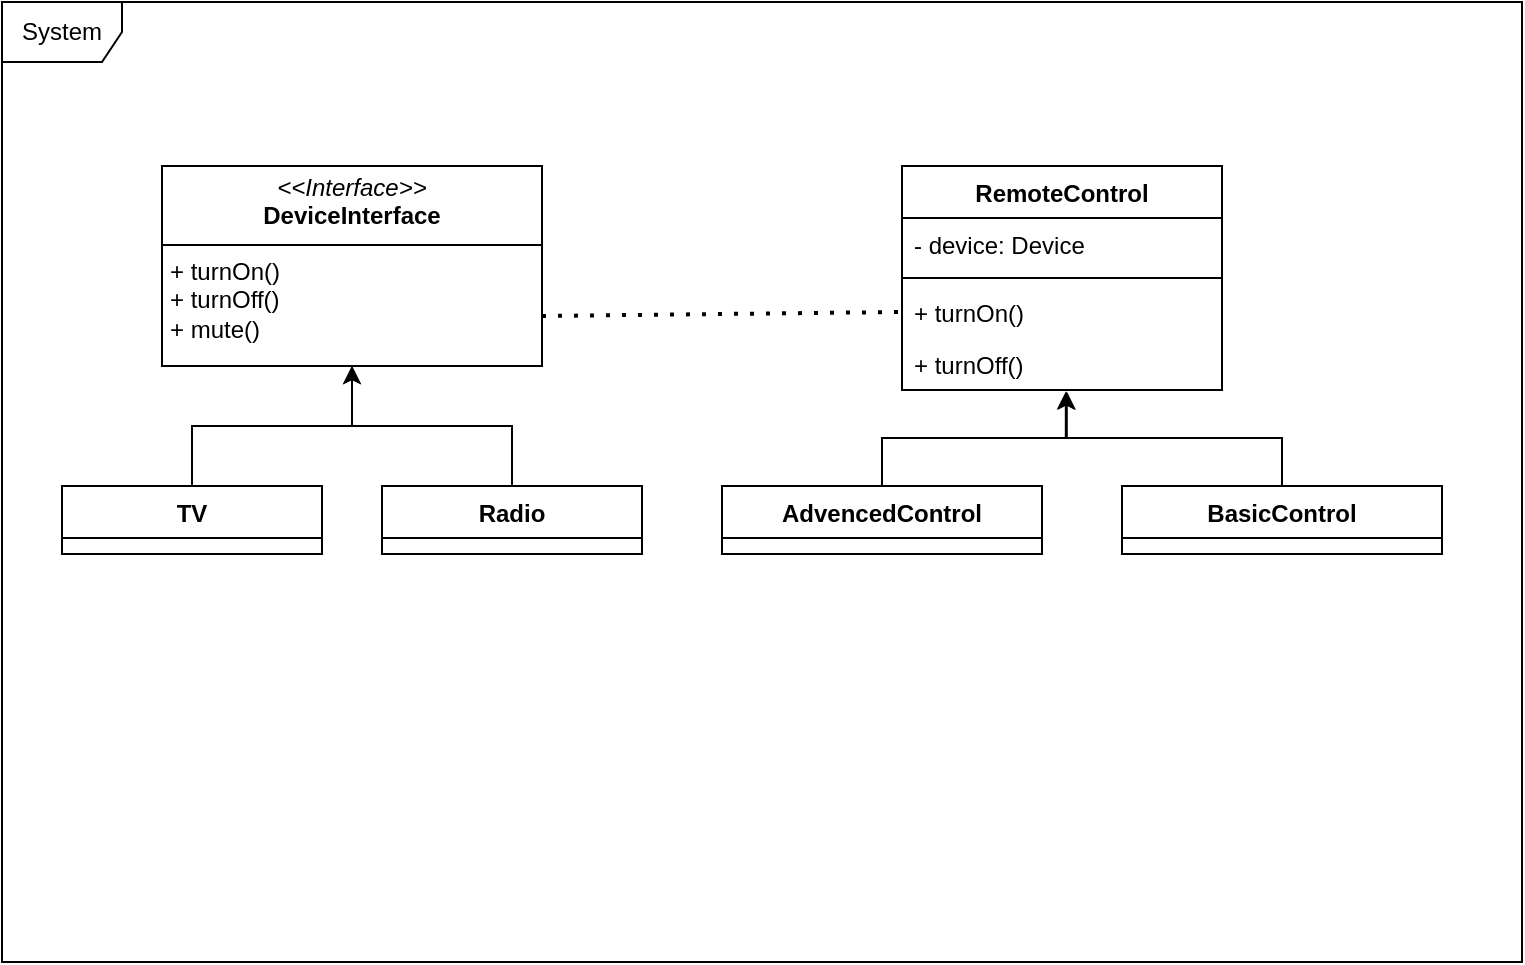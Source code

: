 <mxfile version="26.2.14">
  <diagram name="Página-1" id="r2bvop4C-KoJWWGskxlp">
    <mxGraphModel dx="1678" dy="844" grid="1" gridSize="10" guides="1" tooltips="1" connect="1" arrows="1" fold="1" page="1" pageScale="1" pageWidth="827" pageHeight="1169" math="0" shadow="0">
      <root>
        <mxCell id="0" />
        <mxCell id="1" parent="0" />
        <mxCell id="rAoNcaFQ0cFfPluoz4KQ-1" value="System" style="shape=umlFrame;whiteSpace=wrap;html=1;pointerEvents=0;" parent="1" vertex="1">
          <mxGeometry x="30" y="80" width="760" height="480" as="geometry" />
        </mxCell>
        <mxCell id="rAoNcaFQ0cFfPluoz4KQ-11" value="&lt;p style=&quot;margin:0px;margin-top:4px;text-align:center;&quot;&gt;&lt;i&gt;&amp;lt;&amp;lt;Interface&amp;gt;&amp;gt;&lt;/i&gt;&lt;br&gt;&lt;b&gt;DeviceInterface&lt;/b&gt;&lt;/p&gt;&lt;hr size=&quot;1&quot; style=&quot;border-style:solid;&quot;&gt;&lt;p style=&quot;margin:0px;margin-left:4px;&quot;&gt;&lt;/p&gt;&lt;p style=&quot;margin:0px;margin-left:4px;&quot;&gt;+ turnOn()&lt;/p&gt;&lt;p style=&quot;margin:0px;margin-left:4px;&quot;&gt;+ turnOff()&lt;/p&gt;&lt;p style=&quot;margin:0px;margin-left:4px;&quot;&gt;+ mute()&lt;/p&gt;" style="verticalAlign=top;align=left;overflow=fill;html=1;whiteSpace=wrap;" parent="1" vertex="1">
          <mxGeometry x="110" y="162" width="190" height="100" as="geometry" />
        </mxCell>
        <mxCell id="t7F2vG-jCpXyUcP14OOB-8" style="edgeStyle=orthogonalEdgeStyle;rounded=0;orthogonalLoop=1;jettySize=auto;html=1;entryX=0.5;entryY=1;entryDx=0;entryDy=0;" edge="1" parent="1" source="9-CS1UIOnBhrdMq_kwQL-1" target="rAoNcaFQ0cFfPluoz4KQ-11">
          <mxGeometry relative="1" as="geometry" />
        </mxCell>
        <mxCell id="9-CS1UIOnBhrdMq_kwQL-1" value="TV" style="swimlane;fontStyle=1;align=center;verticalAlign=top;childLayout=stackLayout;horizontal=1;startSize=26;horizontalStack=0;resizeParent=1;resizeParentMax=0;resizeLast=0;collapsible=1;marginBottom=0;whiteSpace=wrap;html=1;" parent="1" vertex="1">
          <mxGeometry x="60" y="322" width="130" height="34" as="geometry" />
        </mxCell>
        <mxCell id="t7F2vG-jCpXyUcP14OOB-2" value="RemoteControl" style="swimlane;fontStyle=1;align=center;verticalAlign=top;childLayout=stackLayout;horizontal=1;startSize=26;horizontalStack=0;resizeParent=1;resizeParentMax=0;resizeLast=0;collapsible=1;marginBottom=0;whiteSpace=wrap;html=1;" vertex="1" parent="1">
          <mxGeometry x="480" y="162" width="160" height="112" as="geometry" />
        </mxCell>
        <mxCell id="t7F2vG-jCpXyUcP14OOB-3" value="- device: Device" style="text;strokeColor=none;fillColor=none;align=left;verticalAlign=top;spacingLeft=4;spacingRight=4;overflow=hidden;rotatable=0;points=[[0,0.5],[1,0.5]];portConstraint=eastwest;whiteSpace=wrap;html=1;" vertex="1" parent="t7F2vG-jCpXyUcP14OOB-2">
          <mxGeometry y="26" width="160" height="26" as="geometry" />
        </mxCell>
        <mxCell id="t7F2vG-jCpXyUcP14OOB-5" value="" style="line;strokeWidth=1;fillColor=none;align=left;verticalAlign=middle;spacingTop=-1;spacingLeft=3;spacingRight=3;rotatable=0;labelPosition=right;points=[];portConstraint=eastwest;strokeColor=inherit;" vertex="1" parent="t7F2vG-jCpXyUcP14OOB-2">
          <mxGeometry y="52" width="160" height="8" as="geometry" />
        </mxCell>
        <mxCell id="t7F2vG-jCpXyUcP14OOB-6" value="+ turnOn()" style="text;strokeColor=none;fillColor=none;align=left;verticalAlign=top;spacingLeft=4;spacingRight=4;overflow=hidden;rotatable=0;points=[[0,0.5],[1,0.5]];portConstraint=eastwest;whiteSpace=wrap;html=1;" vertex="1" parent="t7F2vG-jCpXyUcP14OOB-2">
          <mxGeometry y="60" width="160" height="26" as="geometry" />
        </mxCell>
        <mxCell id="t7F2vG-jCpXyUcP14OOB-10" value="+ turnOff()" style="text;strokeColor=none;fillColor=none;align=left;verticalAlign=top;spacingLeft=4;spacingRight=4;overflow=hidden;rotatable=0;points=[[0,0.5],[1,0.5]];portConstraint=eastwest;whiteSpace=wrap;html=1;" vertex="1" parent="t7F2vG-jCpXyUcP14OOB-2">
          <mxGeometry y="86" width="160" height="26" as="geometry" />
        </mxCell>
        <mxCell id="t7F2vG-jCpXyUcP14OOB-9" style="edgeStyle=orthogonalEdgeStyle;rounded=0;orthogonalLoop=1;jettySize=auto;html=1;entryX=0.5;entryY=1;entryDx=0;entryDy=0;" edge="1" parent="1" source="t7F2vG-jCpXyUcP14OOB-7" target="rAoNcaFQ0cFfPluoz4KQ-11">
          <mxGeometry relative="1" as="geometry" />
        </mxCell>
        <mxCell id="t7F2vG-jCpXyUcP14OOB-7" value="Radio" style="swimlane;fontStyle=1;align=center;verticalAlign=top;childLayout=stackLayout;horizontal=1;startSize=26;horizontalStack=0;resizeParent=1;resizeParentMax=0;resizeLast=0;collapsible=1;marginBottom=0;whiteSpace=wrap;html=1;" vertex="1" parent="1">
          <mxGeometry x="220" y="322" width="130" height="34" as="geometry" />
        </mxCell>
        <mxCell id="t7F2vG-jCpXyUcP14OOB-11" value="" style="endArrow=none;dashed=1;html=1;dashPattern=1 3;strokeWidth=2;rounded=0;exitX=1;exitY=0.75;exitDx=0;exitDy=0;entryX=0;entryY=0.5;entryDx=0;entryDy=0;" edge="1" parent="1" source="rAoNcaFQ0cFfPluoz4KQ-11" target="t7F2vG-jCpXyUcP14OOB-6">
          <mxGeometry width="50" height="50" relative="1" as="geometry">
            <mxPoint x="370" y="240" as="sourcePoint" />
            <mxPoint x="420" y="190" as="targetPoint" />
          </mxGeometry>
        </mxCell>
        <mxCell id="t7F2vG-jCpXyUcP14OOB-12" value="AdvencedControl" style="swimlane;fontStyle=1;align=center;verticalAlign=top;childLayout=stackLayout;horizontal=1;startSize=26;horizontalStack=0;resizeParent=1;resizeParentMax=0;resizeLast=0;collapsible=1;marginBottom=0;whiteSpace=wrap;html=1;" vertex="1" parent="1">
          <mxGeometry x="390" y="322" width="160" height="34" as="geometry" />
        </mxCell>
        <mxCell id="t7F2vG-jCpXyUcP14OOB-17" value="BasicControl" style="swimlane;fontStyle=1;align=center;verticalAlign=top;childLayout=stackLayout;horizontal=1;startSize=26;horizontalStack=0;resizeParent=1;resizeParentMax=0;resizeLast=0;collapsible=1;marginBottom=0;whiteSpace=wrap;html=1;" vertex="1" parent="1">
          <mxGeometry x="590" y="322" width="160" height="34" as="geometry" />
        </mxCell>
        <mxCell id="t7F2vG-jCpXyUcP14OOB-27" style="edgeStyle=orthogonalEdgeStyle;rounded=0;orthogonalLoop=1;jettySize=auto;html=1;entryX=0.512;entryY=1.027;entryDx=0;entryDy=0;entryPerimeter=0;" edge="1" parent="1" source="t7F2vG-jCpXyUcP14OOB-12" target="t7F2vG-jCpXyUcP14OOB-10">
          <mxGeometry relative="1" as="geometry" />
        </mxCell>
        <mxCell id="t7F2vG-jCpXyUcP14OOB-29" style="edgeStyle=orthogonalEdgeStyle;rounded=0;orthogonalLoop=1;jettySize=auto;html=1;entryX=0.515;entryY=1.027;entryDx=0;entryDy=0;entryPerimeter=0;" edge="1" parent="1" source="t7F2vG-jCpXyUcP14OOB-17" target="t7F2vG-jCpXyUcP14OOB-10">
          <mxGeometry relative="1" as="geometry" />
        </mxCell>
      </root>
    </mxGraphModel>
  </diagram>
</mxfile>
